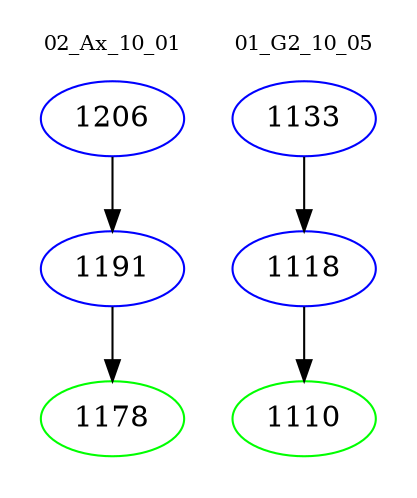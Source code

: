 digraph{
subgraph cluster_0 {
color = white
label = "02_Ax_10_01";
fontsize=10;
T0_1206 [label="1206", color="blue"]
T0_1206 -> T0_1191 [color="black"]
T0_1191 [label="1191", color="blue"]
T0_1191 -> T0_1178 [color="black"]
T0_1178 [label="1178", color="green"]
}
subgraph cluster_1 {
color = white
label = "01_G2_10_05";
fontsize=10;
T1_1133 [label="1133", color="blue"]
T1_1133 -> T1_1118 [color="black"]
T1_1118 [label="1118", color="blue"]
T1_1118 -> T1_1110 [color="black"]
T1_1110 [label="1110", color="green"]
}
}

